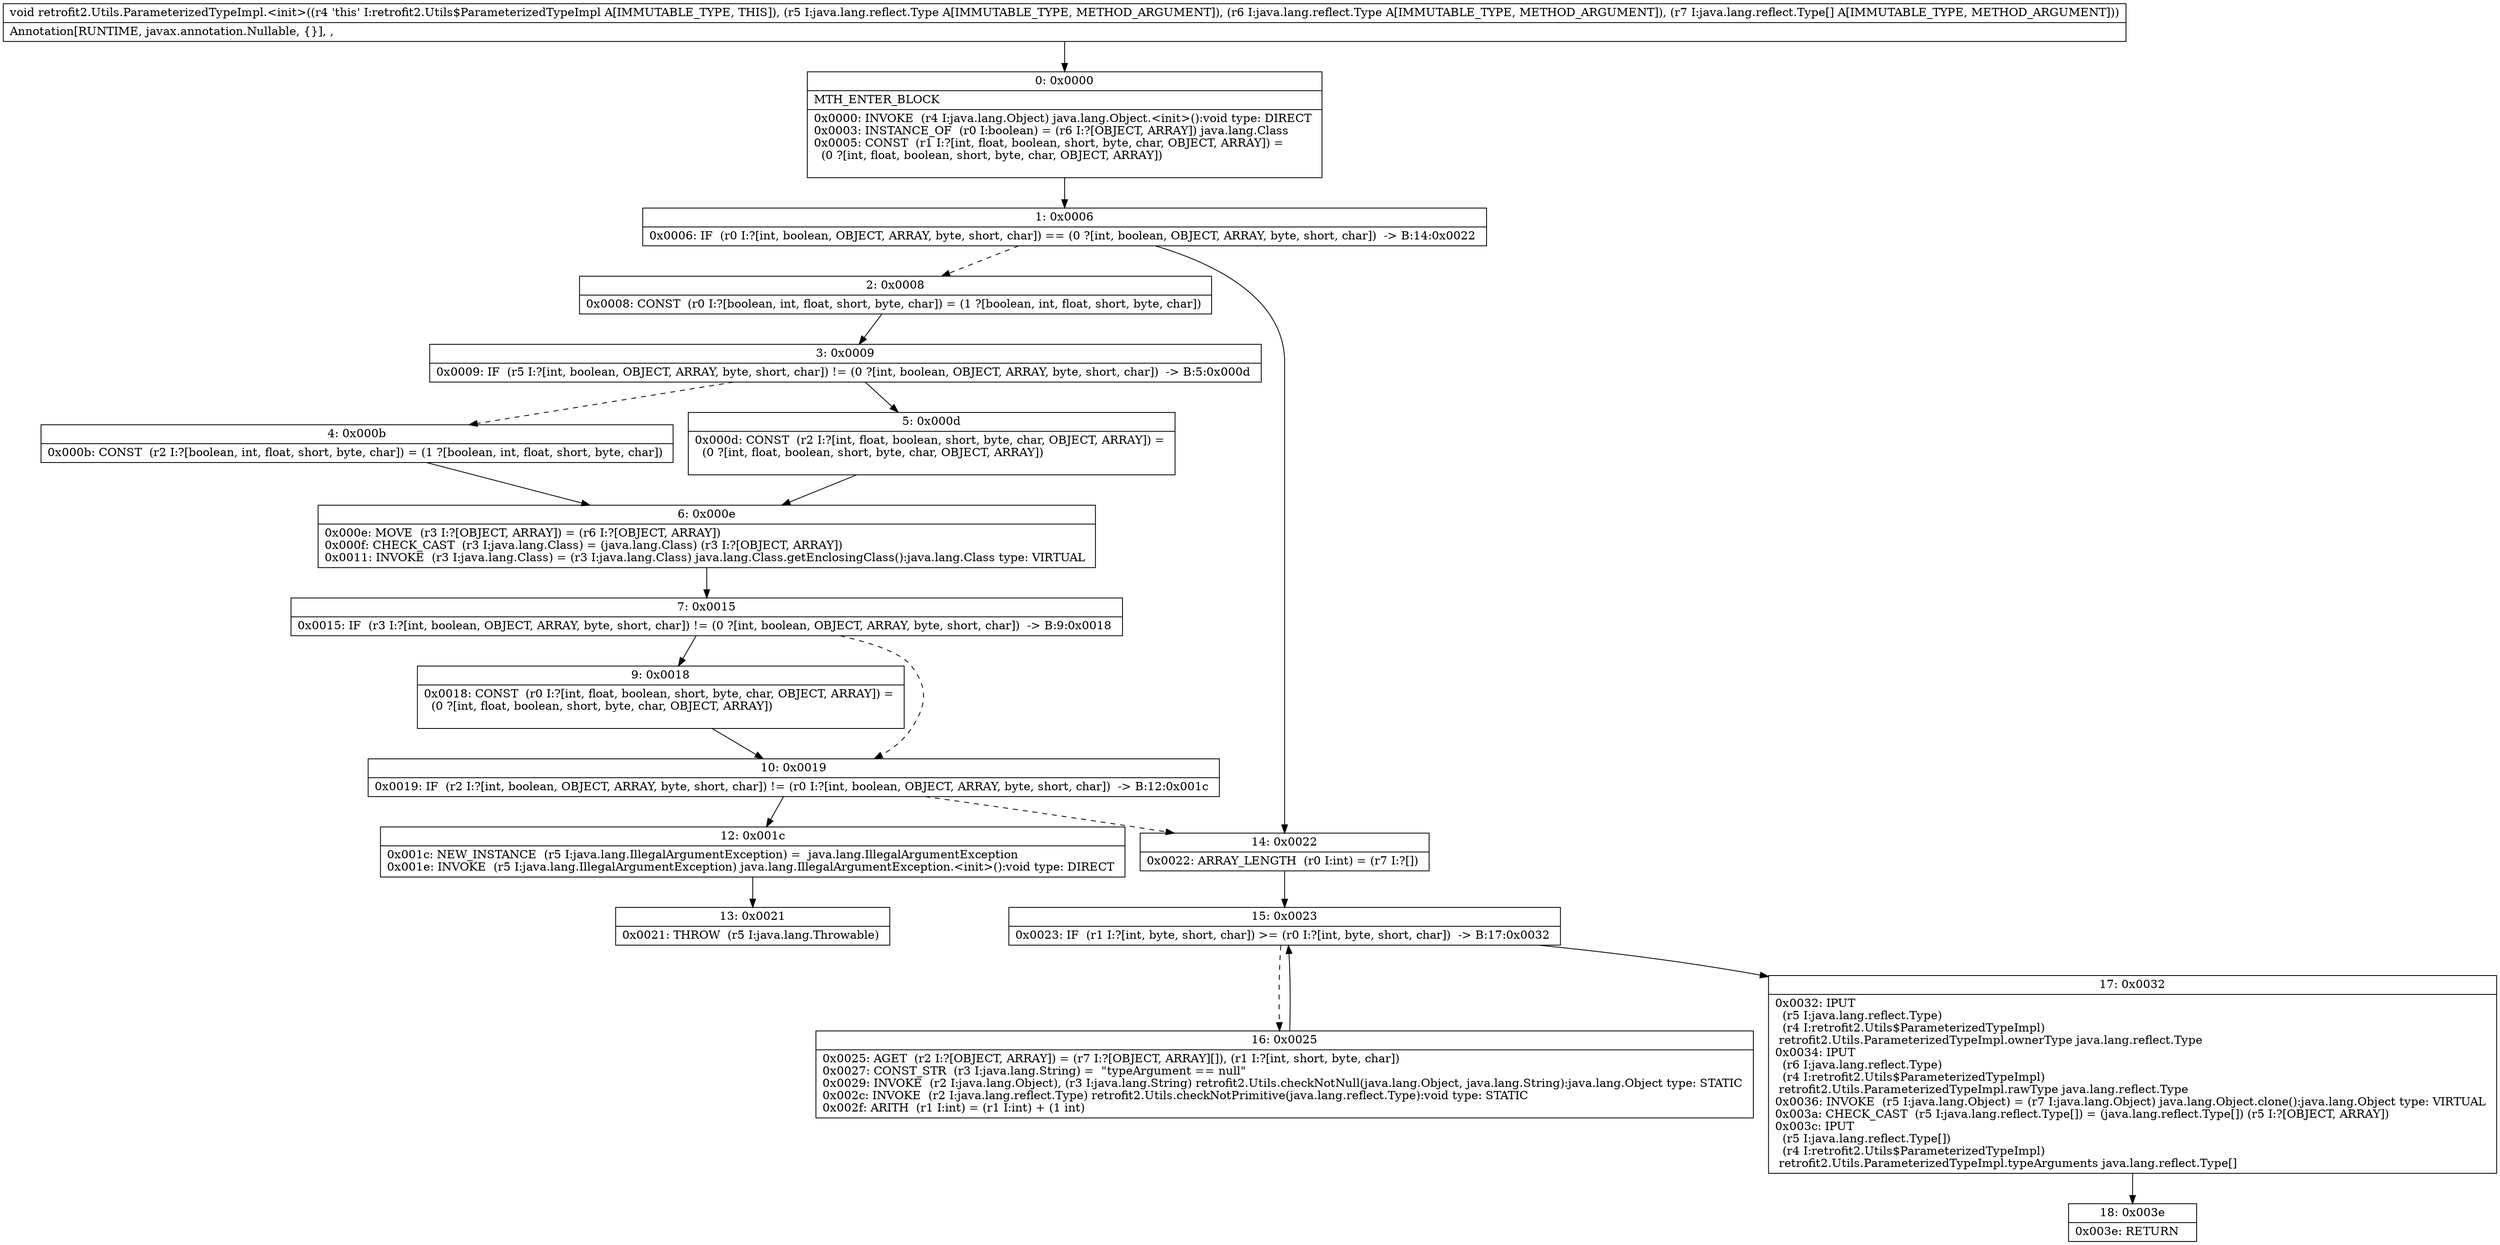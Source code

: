digraph "CFG forretrofit2.Utils.ParameterizedTypeImpl.\<init\>(Ljava\/lang\/reflect\/Type;Ljava\/lang\/reflect\/Type;[Ljava\/lang\/reflect\/Type;)V" {
Node_0 [shape=record,label="{0\:\ 0x0000|MTH_ENTER_BLOCK\l|0x0000: INVOKE  (r4 I:java.lang.Object) java.lang.Object.\<init\>():void type: DIRECT \l0x0003: INSTANCE_OF  (r0 I:boolean) = (r6 I:?[OBJECT, ARRAY]) java.lang.Class \l0x0005: CONST  (r1 I:?[int, float, boolean, short, byte, char, OBJECT, ARRAY]) = \l  (0 ?[int, float, boolean, short, byte, char, OBJECT, ARRAY])\l \l}"];
Node_1 [shape=record,label="{1\:\ 0x0006|0x0006: IF  (r0 I:?[int, boolean, OBJECT, ARRAY, byte, short, char]) == (0 ?[int, boolean, OBJECT, ARRAY, byte, short, char])  \-\> B:14:0x0022 \l}"];
Node_2 [shape=record,label="{2\:\ 0x0008|0x0008: CONST  (r0 I:?[boolean, int, float, short, byte, char]) = (1 ?[boolean, int, float, short, byte, char]) \l}"];
Node_3 [shape=record,label="{3\:\ 0x0009|0x0009: IF  (r5 I:?[int, boolean, OBJECT, ARRAY, byte, short, char]) != (0 ?[int, boolean, OBJECT, ARRAY, byte, short, char])  \-\> B:5:0x000d \l}"];
Node_4 [shape=record,label="{4\:\ 0x000b|0x000b: CONST  (r2 I:?[boolean, int, float, short, byte, char]) = (1 ?[boolean, int, float, short, byte, char]) \l}"];
Node_5 [shape=record,label="{5\:\ 0x000d|0x000d: CONST  (r2 I:?[int, float, boolean, short, byte, char, OBJECT, ARRAY]) = \l  (0 ?[int, float, boolean, short, byte, char, OBJECT, ARRAY])\l \l}"];
Node_6 [shape=record,label="{6\:\ 0x000e|0x000e: MOVE  (r3 I:?[OBJECT, ARRAY]) = (r6 I:?[OBJECT, ARRAY]) \l0x000f: CHECK_CAST  (r3 I:java.lang.Class) = (java.lang.Class) (r3 I:?[OBJECT, ARRAY]) \l0x0011: INVOKE  (r3 I:java.lang.Class) = (r3 I:java.lang.Class) java.lang.Class.getEnclosingClass():java.lang.Class type: VIRTUAL \l}"];
Node_7 [shape=record,label="{7\:\ 0x0015|0x0015: IF  (r3 I:?[int, boolean, OBJECT, ARRAY, byte, short, char]) != (0 ?[int, boolean, OBJECT, ARRAY, byte, short, char])  \-\> B:9:0x0018 \l}"];
Node_9 [shape=record,label="{9\:\ 0x0018|0x0018: CONST  (r0 I:?[int, float, boolean, short, byte, char, OBJECT, ARRAY]) = \l  (0 ?[int, float, boolean, short, byte, char, OBJECT, ARRAY])\l \l}"];
Node_10 [shape=record,label="{10\:\ 0x0019|0x0019: IF  (r2 I:?[int, boolean, OBJECT, ARRAY, byte, short, char]) != (r0 I:?[int, boolean, OBJECT, ARRAY, byte, short, char])  \-\> B:12:0x001c \l}"];
Node_12 [shape=record,label="{12\:\ 0x001c|0x001c: NEW_INSTANCE  (r5 I:java.lang.IllegalArgumentException) =  java.lang.IllegalArgumentException \l0x001e: INVOKE  (r5 I:java.lang.IllegalArgumentException) java.lang.IllegalArgumentException.\<init\>():void type: DIRECT \l}"];
Node_13 [shape=record,label="{13\:\ 0x0021|0x0021: THROW  (r5 I:java.lang.Throwable) \l}"];
Node_14 [shape=record,label="{14\:\ 0x0022|0x0022: ARRAY_LENGTH  (r0 I:int) = (r7 I:?[]) \l}"];
Node_15 [shape=record,label="{15\:\ 0x0023|0x0023: IF  (r1 I:?[int, byte, short, char]) \>= (r0 I:?[int, byte, short, char])  \-\> B:17:0x0032 \l}"];
Node_16 [shape=record,label="{16\:\ 0x0025|0x0025: AGET  (r2 I:?[OBJECT, ARRAY]) = (r7 I:?[OBJECT, ARRAY][]), (r1 I:?[int, short, byte, char]) \l0x0027: CONST_STR  (r3 I:java.lang.String) =  \"typeArgument == null\" \l0x0029: INVOKE  (r2 I:java.lang.Object), (r3 I:java.lang.String) retrofit2.Utils.checkNotNull(java.lang.Object, java.lang.String):java.lang.Object type: STATIC \l0x002c: INVOKE  (r2 I:java.lang.reflect.Type) retrofit2.Utils.checkNotPrimitive(java.lang.reflect.Type):void type: STATIC \l0x002f: ARITH  (r1 I:int) = (r1 I:int) + (1 int) \l}"];
Node_17 [shape=record,label="{17\:\ 0x0032|0x0032: IPUT  \l  (r5 I:java.lang.reflect.Type)\l  (r4 I:retrofit2.Utils$ParameterizedTypeImpl)\l retrofit2.Utils.ParameterizedTypeImpl.ownerType java.lang.reflect.Type \l0x0034: IPUT  \l  (r6 I:java.lang.reflect.Type)\l  (r4 I:retrofit2.Utils$ParameterizedTypeImpl)\l retrofit2.Utils.ParameterizedTypeImpl.rawType java.lang.reflect.Type \l0x0036: INVOKE  (r5 I:java.lang.Object) = (r7 I:java.lang.Object) java.lang.Object.clone():java.lang.Object type: VIRTUAL \l0x003a: CHECK_CAST  (r5 I:java.lang.reflect.Type[]) = (java.lang.reflect.Type[]) (r5 I:?[OBJECT, ARRAY]) \l0x003c: IPUT  \l  (r5 I:java.lang.reflect.Type[])\l  (r4 I:retrofit2.Utils$ParameterizedTypeImpl)\l retrofit2.Utils.ParameterizedTypeImpl.typeArguments java.lang.reflect.Type[] \l}"];
Node_18 [shape=record,label="{18\:\ 0x003e|0x003e: RETURN   \l}"];
MethodNode[shape=record,label="{void retrofit2.Utils.ParameterizedTypeImpl.\<init\>((r4 'this' I:retrofit2.Utils$ParameterizedTypeImpl A[IMMUTABLE_TYPE, THIS]), (r5 I:java.lang.reflect.Type A[IMMUTABLE_TYPE, METHOD_ARGUMENT]), (r6 I:java.lang.reflect.Type A[IMMUTABLE_TYPE, METHOD_ARGUMENT]), (r7 I:java.lang.reflect.Type[] A[IMMUTABLE_TYPE, METHOD_ARGUMENT]))  | Annotation[RUNTIME, javax.annotation.Nullable, \{\}], , \l}"];
MethodNode -> Node_0;
Node_0 -> Node_1;
Node_1 -> Node_2[style=dashed];
Node_1 -> Node_14;
Node_2 -> Node_3;
Node_3 -> Node_4[style=dashed];
Node_3 -> Node_5;
Node_4 -> Node_6;
Node_5 -> Node_6;
Node_6 -> Node_7;
Node_7 -> Node_9;
Node_7 -> Node_10[style=dashed];
Node_9 -> Node_10;
Node_10 -> Node_12;
Node_10 -> Node_14[style=dashed];
Node_12 -> Node_13;
Node_14 -> Node_15;
Node_15 -> Node_16[style=dashed];
Node_15 -> Node_17;
Node_16 -> Node_15;
Node_17 -> Node_18;
}

